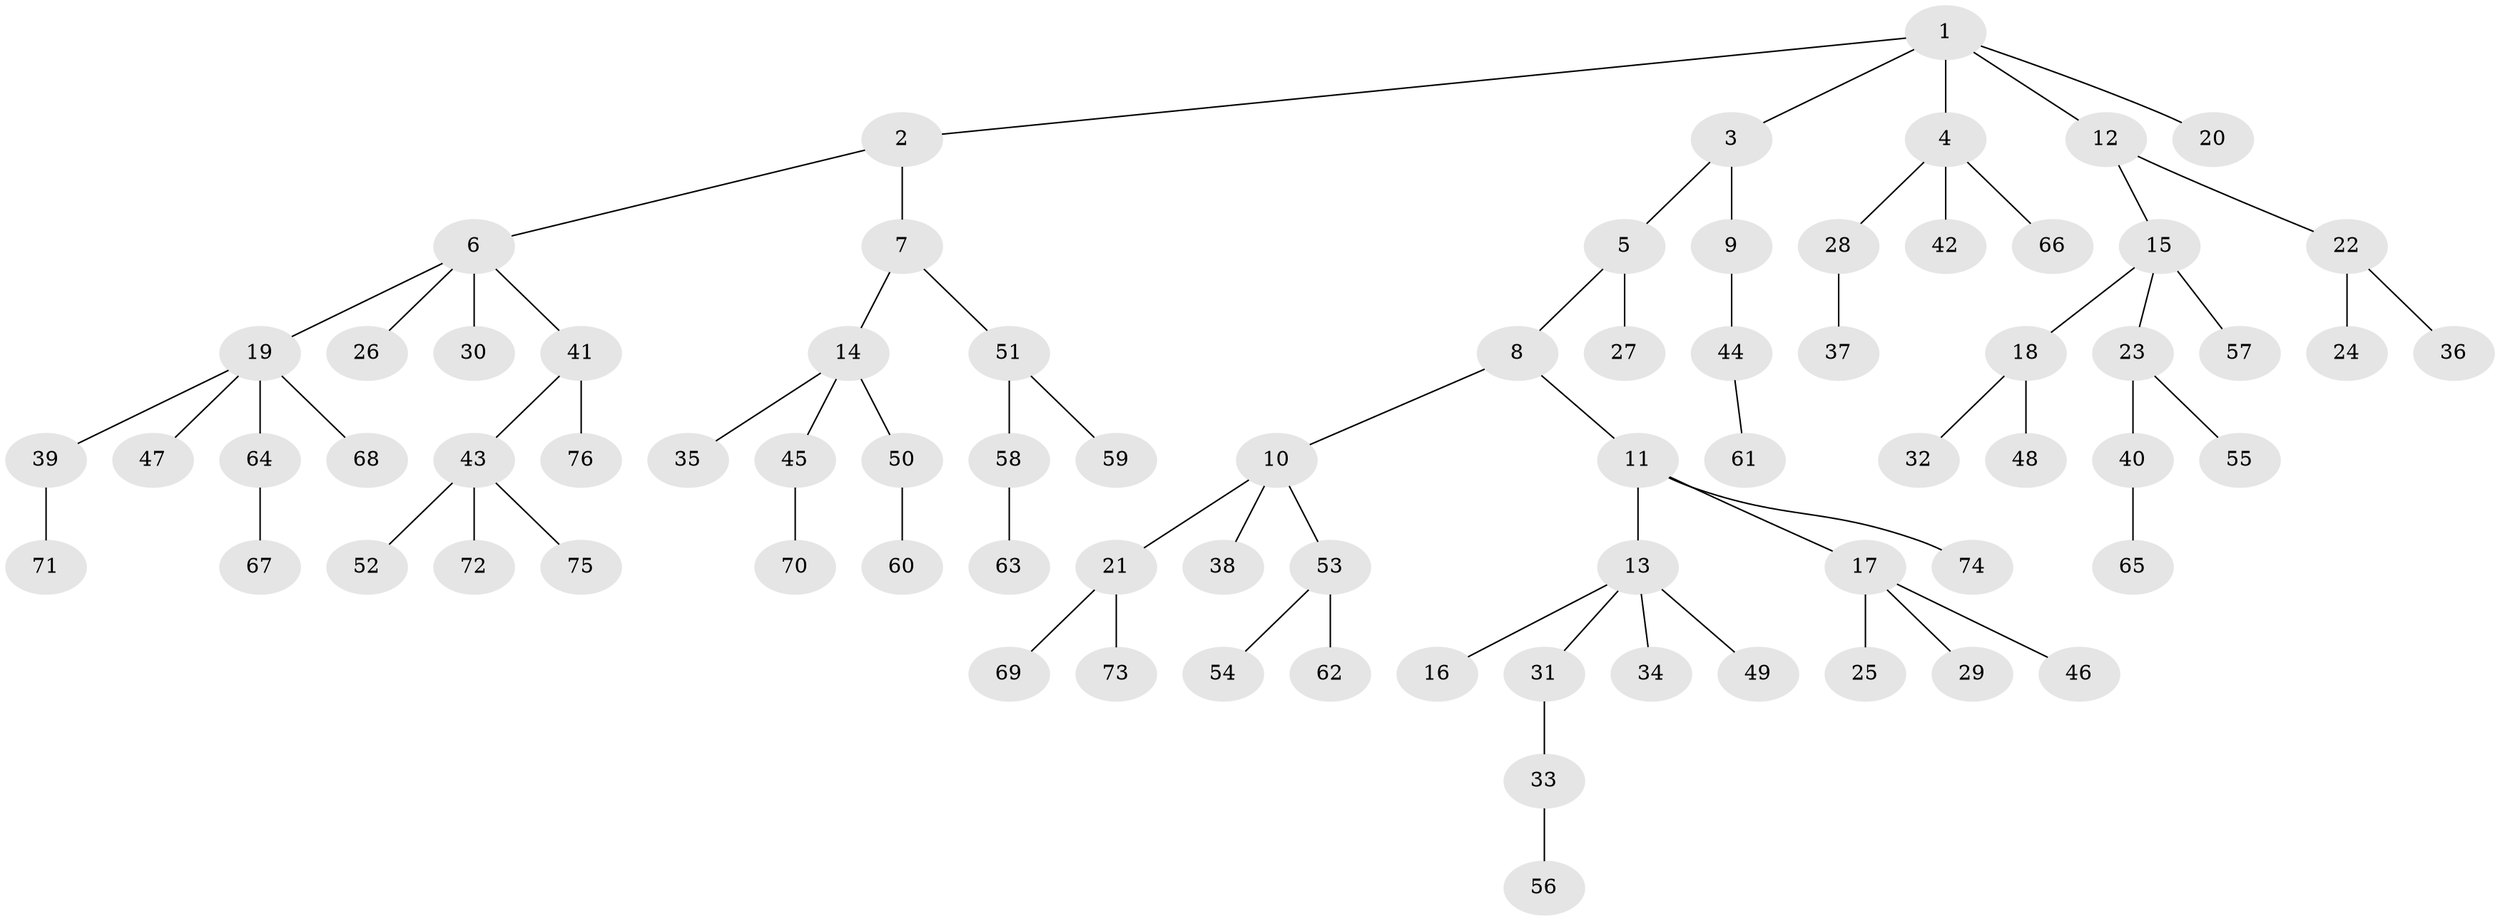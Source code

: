 // Generated by graph-tools (version 1.1) at 2025/02/03/09/25 03:02:27]
// undirected, 76 vertices, 75 edges
graph export_dot {
graph [start="1"]
  node [color=gray90,style=filled];
  1;
  2;
  3;
  4;
  5;
  6;
  7;
  8;
  9;
  10;
  11;
  12;
  13;
  14;
  15;
  16;
  17;
  18;
  19;
  20;
  21;
  22;
  23;
  24;
  25;
  26;
  27;
  28;
  29;
  30;
  31;
  32;
  33;
  34;
  35;
  36;
  37;
  38;
  39;
  40;
  41;
  42;
  43;
  44;
  45;
  46;
  47;
  48;
  49;
  50;
  51;
  52;
  53;
  54;
  55;
  56;
  57;
  58;
  59;
  60;
  61;
  62;
  63;
  64;
  65;
  66;
  67;
  68;
  69;
  70;
  71;
  72;
  73;
  74;
  75;
  76;
  1 -- 2;
  1 -- 3;
  1 -- 4;
  1 -- 12;
  1 -- 20;
  2 -- 6;
  2 -- 7;
  3 -- 5;
  3 -- 9;
  4 -- 28;
  4 -- 42;
  4 -- 66;
  5 -- 8;
  5 -- 27;
  6 -- 19;
  6 -- 26;
  6 -- 30;
  6 -- 41;
  7 -- 14;
  7 -- 51;
  8 -- 10;
  8 -- 11;
  9 -- 44;
  10 -- 21;
  10 -- 38;
  10 -- 53;
  11 -- 13;
  11 -- 17;
  11 -- 74;
  12 -- 15;
  12 -- 22;
  13 -- 16;
  13 -- 31;
  13 -- 34;
  13 -- 49;
  14 -- 35;
  14 -- 45;
  14 -- 50;
  15 -- 18;
  15 -- 23;
  15 -- 57;
  17 -- 25;
  17 -- 29;
  17 -- 46;
  18 -- 32;
  18 -- 48;
  19 -- 39;
  19 -- 47;
  19 -- 64;
  19 -- 68;
  21 -- 69;
  21 -- 73;
  22 -- 24;
  22 -- 36;
  23 -- 40;
  23 -- 55;
  28 -- 37;
  31 -- 33;
  33 -- 56;
  39 -- 71;
  40 -- 65;
  41 -- 43;
  41 -- 76;
  43 -- 52;
  43 -- 72;
  43 -- 75;
  44 -- 61;
  45 -- 70;
  50 -- 60;
  51 -- 58;
  51 -- 59;
  53 -- 54;
  53 -- 62;
  58 -- 63;
  64 -- 67;
}
